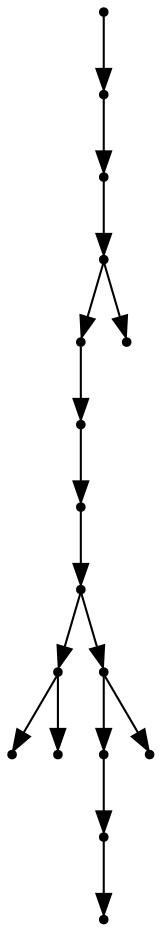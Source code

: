 digraph {
  16 [shape=point];
  15 [shape=point];
  14 [shape=point];
  13 [shape=point];
  11 [shape=point];
  10 [shape=point];
  9 [shape=point];
  8 [shape=point];
  2 [shape=point];
  0 [shape=point];
  1 [shape=point];
  7 [shape=point];
  5 [shape=point];
  4 [shape=point];
  3 [shape=point];
  6 [shape=point];
  12 [shape=point];
16 -> 15;
15 -> 14;
14 -> 13;
13 -> 11;
11 -> 10;
10 -> 9;
9 -> 8;
8 -> 2;
2 -> 0;
2 -> 1;
8 -> 7;
7 -> 5;
5 -> 4;
4 -> 3;
7 -> 6;
13 -> 12;
}
